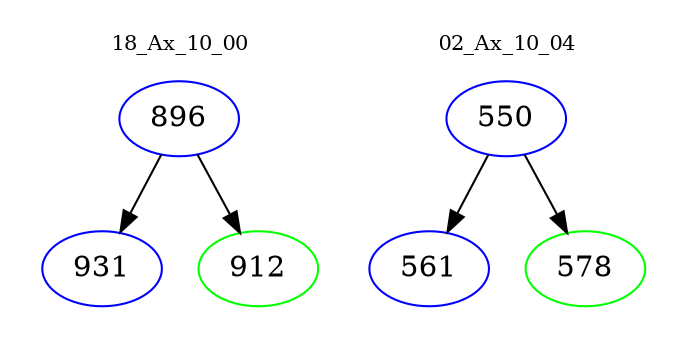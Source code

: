 digraph{
subgraph cluster_0 {
color = white
label = "18_Ax_10_00";
fontsize=10;
T0_896 [label="896", color="blue"]
T0_896 -> T0_931 [color="black"]
T0_931 [label="931", color="blue"]
T0_896 -> T0_912 [color="black"]
T0_912 [label="912", color="green"]
}
subgraph cluster_1 {
color = white
label = "02_Ax_10_04";
fontsize=10;
T1_550 [label="550", color="blue"]
T1_550 -> T1_561 [color="black"]
T1_561 [label="561", color="blue"]
T1_550 -> T1_578 [color="black"]
T1_578 [label="578", color="green"]
}
}
